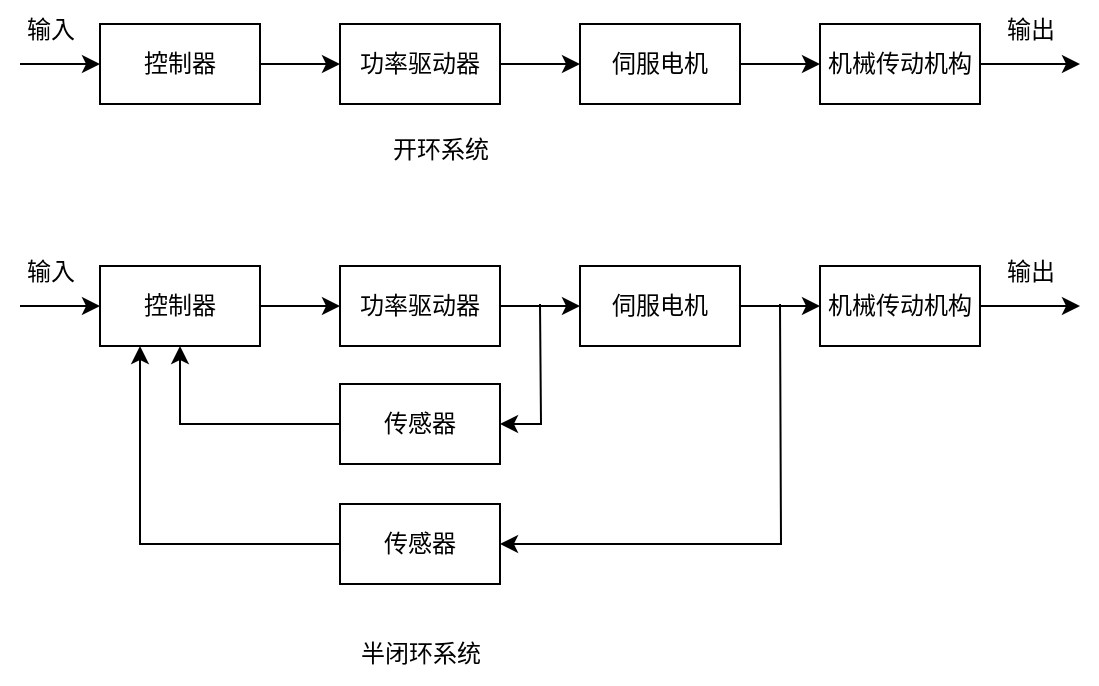 <mxfile version="25.0.3">
  <diagram name="开环系统" id="ZJvrawN25Bur2aR5RsV7">
    <mxGraphModel dx="954" dy="558" grid="1" gridSize="10" guides="1" tooltips="1" connect="1" arrows="1" fold="1" page="1" pageScale="1" pageWidth="1169" pageHeight="827" math="0" shadow="0">
      <root>
        <mxCell id="0" />
        <mxCell id="1" parent="0" />
        <mxCell id="nBI2YUWVVT5VwTpkTrmj-5" style="edgeStyle=orthogonalEdgeStyle;rounded=0;orthogonalLoop=1;jettySize=auto;html=1;exitX=1;exitY=0.5;exitDx=0;exitDy=0;entryX=0;entryY=0.5;entryDx=0;entryDy=0;" edge="1" parent="1" source="nBI2YUWVVT5VwTpkTrmj-1" target="nBI2YUWVVT5VwTpkTrmj-2">
          <mxGeometry relative="1" as="geometry" />
        </mxCell>
        <mxCell id="nBI2YUWVVT5VwTpkTrmj-10" style="edgeStyle=orthogonalEdgeStyle;rounded=0;orthogonalLoop=1;jettySize=auto;html=1;exitX=0;exitY=0.5;exitDx=0;exitDy=0;endArrow=none;endFill=0;startArrow=classic;startFill=1;" edge="1" parent="1" source="nBI2YUWVVT5VwTpkTrmj-1">
          <mxGeometry relative="1" as="geometry">
            <mxPoint x="200" y="100" as="targetPoint" />
          </mxGeometry>
        </mxCell>
        <mxCell id="nBI2YUWVVT5VwTpkTrmj-1" value="控制器" style="rounded=0;whiteSpace=wrap;html=1;" vertex="1" parent="1">
          <mxGeometry x="240" y="80" width="80" height="40" as="geometry" />
        </mxCell>
        <mxCell id="nBI2YUWVVT5VwTpkTrmj-6" style="edgeStyle=orthogonalEdgeStyle;rounded=0;orthogonalLoop=1;jettySize=auto;html=1;exitX=1;exitY=0.5;exitDx=0;exitDy=0;entryX=0;entryY=0.5;entryDx=0;entryDy=0;" edge="1" parent="1" source="nBI2YUWVVT5VwTpkTrmj-2" target="nBI2YUWVVT5VwTpkTrmj-3">
          <mxGeometry relative="1" as="geometry" />
        </mxCell>
        <mxCell id="nBI2YUWVVT5VwTpkTrmj-2" value="功率驱动器" style="rounded=0;whiteSpace=wrap;html=1;" vertex="1" parent="1">
          <mxGeometry x="360" y="80" width="80" height="40" as="geometry" />
        </mxCell>
        <mxCell id="nBI2YUWVVT5VwTpkTrmj-7" style="edgeStyle=orthogonalEdgeStyle;rounded=0;orthogonalLoop=1;jettySize=auto;html=1;exitX=1;exitY=0.5;exitDx=0;exitDy=0;entryX=0;entryY=0.5;entryDx=0;entryDy=0;" edge="1" parent="1" source="nBI2YUWVVT5VwTpkTrmj-3" target="nBI2YUWVVT5VwTpkTrmj-4">
          <mxGeometry relative="1" as="geometry" />
        </mxCell>
        <mxCell id="nBI2YUWVVT5VwTpkTrmj-3" value="伺服电机" style="rounded=0;whiteSpace=wrap;html=1;" vertex="1" parent="1">
          <mxGeometry x="480" y="80" width="80" height="40" as="geometry" />
        </mxCell>
        <mxCell id="nBI2YUWVVT5VwTpkTrmj-8" style="edgeStyle=orthogonalEdgeStyle;rounded=0;orthogonalLoop=1;jettySize=auto;html=1;exitX=1;exitY=0.5;exitDx=0;exitDy=0;" edge="1" parent="1" source="nBI2YUWVVT5VwTpkTrmj-4">
          <mxGeometry relative="1" as="geometry">
            <mxPoint x="730" y="100" as="targetPoint" />
          </mxGeometry>
        </mxCell>
        <mxCell id="nBI2YUWVVT5VwTpkTrmj-4" value="机械传动机构" style="rounded=0;whiteSpace=wrap;html=1;" vertex="1" parent="1">
          <mxGeometry x="600" y="80" width="80" height="40" as="geometry" />
        </mxCell>
        <mxCell id="nBI2YUWVVT5VwTpkTrmj-9" value="输出" style="text;html=1;align=center;verticalAlign=middle;resizable=0;points=[];autosize=1;strokeColor=none;fillColor=none;" vertex="1" parent="1">
          <mxGeometry x="680" y="68" width="50" height="30" as="geometry" />
        </mxCell>
        <mxCell id="nBI2YUWVVT5VwTpkTrmj-11" value="输入" style="text;html=1;align=center;verticalAlign=middle;resizable=0;points=[];autosize=1;strokeColor=none;fillColor=none;" vertex="1" parent="1">
          <mxGeometry x="190" y="68" width="50" height="30" as="geometry" />
        </mxCell>
        <mxCell id="nBI2YUWVVT5VwTpkTrmj-12" value="开环系统" style="text;html=1;align=center;verticalAlign=middle;resizable=0;points=[];autosize=1;strokeColor=none;fillColor=none;" vertex="1" parent="1">
          <mxGeometry x="375" y="128" width="70" height="30" as="geometry" />
        </mxCell>
        <mxCell id="nBI2YUWVVT5VwTpkTrmj-13" style="edgeStyle=orthogonalEdgeStyle;rounded=0;orthogonalLoop=1;jettySize=auto;html=1;exitX=1;exitY=0.5;exitDx=0;exitDy=0;entryX=0;entryY=0.5;entryDx=0;entryDy=0;" edge="1" parent="1" source="nBI2YUWVVT5VwTpkTrmj-15" target="nBI2YUWVVT5VwTpkTrmj-17">
          <mxGeometry relative="1" as="geometry" />
        </mxCell>
        <mxCell id="nBI2YUWVVT5VwTpkTrmj-14" style="edgeStyle=orthogonalEdgeStyle;rounded=0;orthogonalLoop=1;jettySize=auto;html=1;exitX=0;exitY=0.5;exitDx=0;exitDy=0;endArrow=none;endFill=0;startArrow=classic;startFill=1;" edge="1" parent="1" source="nBI2YUWVVT5VwTpkTrmj-15">
          <mxGeometry relative="1" as="geometry">
            <mxPoint x="200" y="221" as="targetPoint" />
          </mxGeometry>
        </mxCell>
        <mxCell id="nBI2YUWVVT5VwTpkTrmj-15" value="控制器" style="rounded=0;whiteSpace=wrap;html=1;" vertex="1" parent="1">
          <mxGeometry x="240" y="201" width="80" height="40" as="geometry" />
        </mxCell>
        <mxCell id="nBI2YUWVVT5VwTpkTrmj-16" style="edgeStyle=orthogonalEdgeStyle;rounded=0;orthogonalLoop=1;jettySize=auto;html=1;exitX=1;exitY=0.5;exitDx=0;exitDy=0;entryX=0;entryY=0.5;entryDx=0;entryDy=0;" edge="1" parent="1" source="nBI2YUWVVT5VwTpkTrmj-17" target="nBI2YUWVVT5VwTpkTrmj-19">
          <mxGeometry relative="1" as="geometry" />
        </mxCell>
        <mxCell id="nBI2YUWVVT5VwTpkTrmj-17" value="功率驱动器" style="rounded=0;whiteSpace=wrap;html=1;" vertex="1" parent="1">
          <mxGeometry x="360" y="201" width="80" height="40" as="geometry" />
        </mxCell>
        <mxCell id="nBI2YUWVVT5VwTpkTrmj-18" style="edgeStyle=orthogonalEdgeStyle;rounded=0;orthogonalLoop=1;jettySize=auto;html=1;exitX=1;exitY=0.5;exitDx=0;exitDy=0;entryX=0;entryY=0.5;entryDx=0;entryDy=0;" edge="1" parent="1" source="nBI2YUWVVT5VwTpkTrmj-19" target="nBI2YUWVVT5VwTpkTrmj-21">
          <mxGeometry relative="1" as="geometry" />
        </mxCell>
        <mxCell id="nBI2YUWVVT5VwTpkTrmj-19" value="伺服电机" style="rounded=0;whiteSpace=wrap;html=1;" vertex="1" parent="1">
          <mxGeometry x="480" y="201" width="80" height="40" as="geometry" />
        </mxCell>
        <mxCell id="nBI2YUWVVT5VwTpkTrmj-20" style="edgeStyle=orthogonalEdgeStyle;rounded=0;orthogonalLoop=1;jettySize=auto;html=1;exitX=1;exitY=0.5;exitDx=0;exitDy=0;" edge="1" parent="1" source="nBI2YUWVVT5VwTpkTrmj-21">
          <mxGeometry relative="1" as="geometry">
            <mxPoint x="730" y="221" as="targetPoint" />
          </mxGeometry>
        </mxCell>
        <mxCell id="nBI2YUWVVT5VwTpkTrmj-21" value="机械传动机构" style="rounded=0;whiteSpace=wrap;html=1;" vertex="1" parent="1">
          <mxGeometry x="600" y="201" width="80" height="40" as="geometry" />
        </mxCell>
        <mxCell id="nBI2YUWVVT5VwTpkTrmj-22" value="输出" style="text;html=1;align=center;verticalAlign=middle;resizable=0;points=[];autosize=1;strokeColor=none;fillColor=none;" vertex="1" parent="1">
          <mxGeometry x="680" y="189" width="50" height="30" as="geometry" />
        </mxCell>
        <mxCell id="nBI2YUWVVT5VwTpkTrmj-23" value="输入" style="text;html=1;align=center;verticalAlign=middle;resizable=0;points=[];autosize=1;strokeColor=none;fillColor=none;" vertex="1" parent="1">
          <mxGeometry x="190" y="189" width="50" height="30" as="geometry" />
        </mxCell>
        <mxCell id="nBI2YUWVVT5VwTpkTrmj-24" value="半闭环系统" style="text;html=1;align=center;verticalAlign=middle;resizable=0;points=[];autosize=1;strokeColor=none;fillColor=none;" vertex="1" parent="1">
          <mxGeometry x="360" y="380" width="80" height="30" as="geometry" />
        </mxCell>
        <mxCell id="nBI2YUWVVT5VwTpkTrmj-26" style="edgeStyle=orthogonalEdgeStyle;rounded=0;orthogonalLoop=1;jettySize=auto;html=1;exitX=0;exitY=0.5;exitDx=0;exitDy=0;entryX=0.5;entryY=1;entryDx=0;entryDy=0;" edge="1" parent="1" source="nBI2YUWVVT5VwTpkTrmj-25" target="nBI2YUWVVT5VwTpkTrmj-15">
          <mxGeometry relative="1" as="geometry" />
        </mxCell>
        <mxCell id="nBI2YUWVVT5VwTpkTrmj-27" style="edgeStyle=orthogonalEdgeStyle;rounded=0;orthogonalLoop=1;jettySize=auto;html=1;exitX=1;exitY=0.5;exitDx=0;exitDy=0;endArrow=none;endFill=0;startArrow=classic;startFill=1;" edge="1" parent="1" source="nBI2YUWVVT5VwTpkTrmj-25">
          <mxGeometry relative="1" as="geometry">
            <mxPoint x="460" y="220" as="targetPoint" />
          </mxGeometry>
        </mxCell>
        <mxCell id="nBI2YUWVVT5VwTpkTrmj-25" value="传感器" style="rounded=0;whiteSpace=wrap;html=1;" vertex="1" parent="1">
          <mxGeometry x="360" y="260" width="80" height="40" as="geometry" />
        </mxCell>
        <mxCell id="nBI2YUWVVT5VwTpkTrmj-30" style="edgeStyle=orthogonalEdgeStyle;rounded=0;orthogonalLoop=1;jettySize=auto;html=1;exitX=0;exitY=0.5;exitDx=0;exitDy=0;entryX=0.25;entryY=1;entryDx=0;entryDy=0;" edge="1" parent="1" source="nBI2YUWVVT5VwTpkTrmj-28" target="nBI2YUWVVT5VwTpkTrmj-15">
          <mxGeometry relative="1" as="geometry" />
        </mxCell>
        <mxCell id="nBI2YUWVVT5VwTpkTrmj-31" style="edgeStyle=orthogonalEdgeStyle;rounded=0;orthogonalLoop=1;jettySize=auto;html=1;exitX=1;exitY=0.5;exitDx=0;exitDy=0;endArrow=none;endFill=0;startArrow=classic;startFill=1;" edge="1" parent="1" source="nBI2YUWVVT5VwTpkTrmj-28">
          <mxGeometry relative="1" as="geometry">
            <mxPoint x="580" y="220" as="targetPoint" />
          </mxGeometry>
        </mxCell>
        <mxCell id="nBI2YUWVVT5VwTpkTrmj-28" value="传感器" style="rounded=0;whiteSpace=wrap;html=1;" vertex="1" parent="1">
          <mxGeometry x="360" y="320" width="80" height="40" as="geometry" />
        </mxCell>
      </root>
    </mxGraphModel>
  </diagram>
</mxfile>
